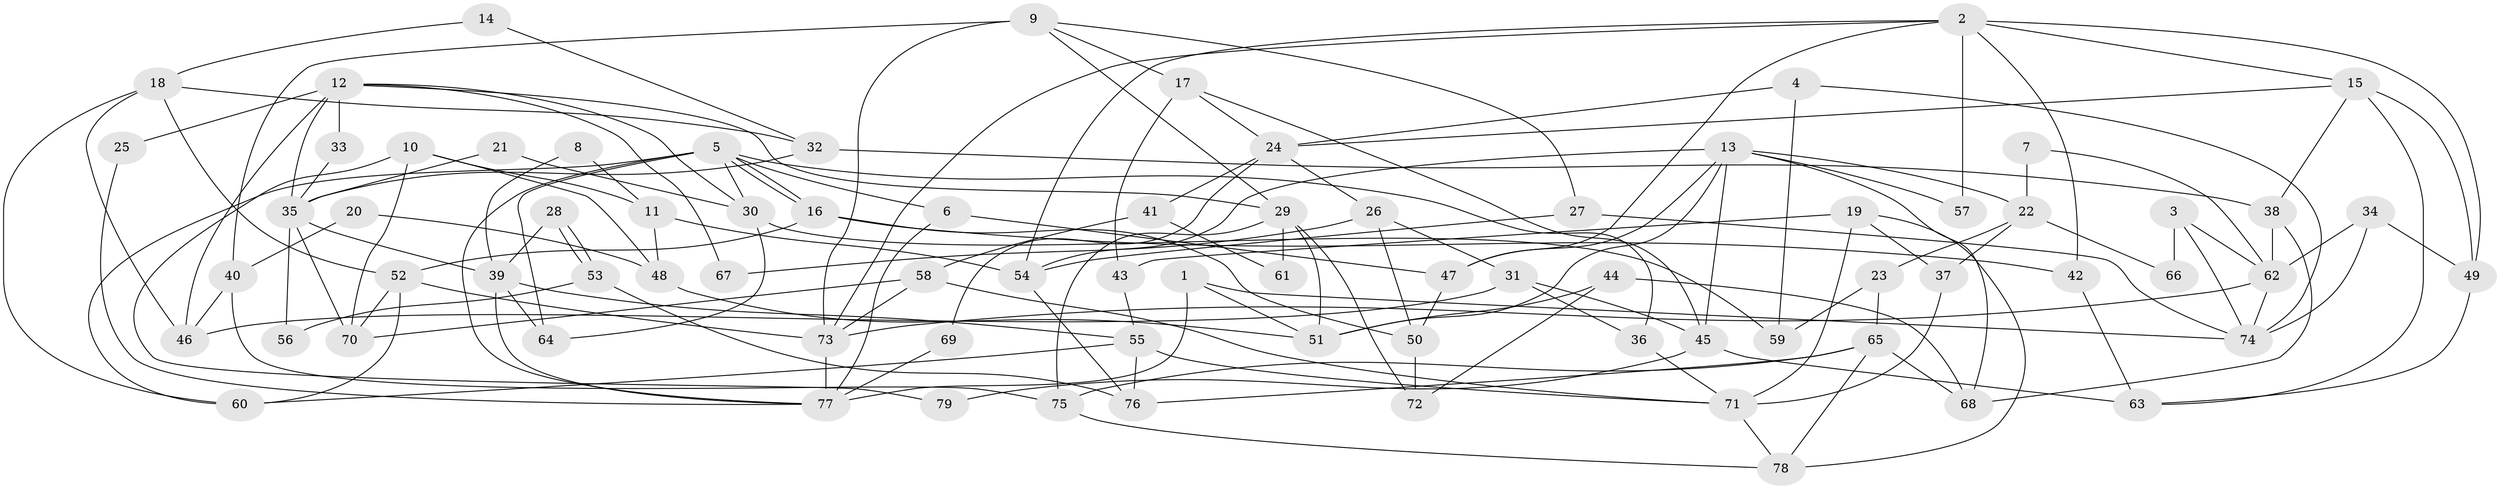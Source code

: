 // coarse degree distribution, {3: 0.20833333333333334, 7: 0.10416666666666667, 4: 0.14583333333333334, 8: 0.08333333333333333, 2: 0.10416666666666667, 6: 0.16666666666666666, 5: 0.16666666666666666, 9: 0.020833333333333332}
// Generated by graph-tools (version 1.1) at 2025/23/03/03/25 07:23:57]
// undirected, 79 vertices, 158 edges
graph export_dot {
graph [start="1"]
  node [color=gray90,style=filled];
  1;
  2;
  3;
  4;
  5;
  6;
  7;
  8;
  9;
  10;
  11;
  12;
  13;
  14;
  15;
  16;
  17;
  18;
  19;
  20;
  21;
  22;
  23;
  24;
  25;
  26;
  27;
  28;
  29;
  30;
  31;
  32;
  33;
  34;
  35;
  36;
  37;
  38;
  39;
  40;
  41;
  42;
  43;
  44;
  45;
  46;
  47;
  48;
  49;
  50;
  51;
  52;
  53;
  54;
  55;
  56;
  57;
  58;
  59;
  60;
  61;
  62;
  63;
  64;
  65;
  66;
  67;
  68;
  69;
  70;
  71;
  72;
  73;
  74;
  75;
  76;
  77;
  78;
  79;
  1 -- 74;
  1 -- 77;
  1 -- 51;
  2 -- 49;
  2 -- 15;
  2 -- 42;
  2 -- 47;
  2 -- 54;
  2 -- 57;
  2 -- 73;
  3 -- 62;
  3 -- 74;
  3 -- 66;
  4 -- 24;
  4 -- 74;
  4 -- 59;
  5 -- 16;
  5 -- 16;
  5 -- 64;
  5 -- 6;
  5 -- 30;
  5 -- 36;
  5 -- 60;
  5 -- 77;
  6 -- 77;
  6 -- 47;
  7 -- 62;
  7 -- 22;
  8 -- 11;
  8 -- 39;
  9 -- 73;
  9 -- 40;
  9 -- 17;
  9 -- 27;
  9 -- 29;
  10 -- 48;
  10 -- 70;
  10 -- 11;
  10 -- 79;
  11 -- 54;
  11 -- 48;
  12 -- 29;
  12 -- 30;
  12 -- 25;
  12 -- 33;
  12 -- 35;
  12 -- 46;
  12 -- 67;
  13 -- 54;
  13 -- 47;
  13 -- 22;
  13 -- 45;
  13 -- 51;
  13 -- 57;
  13 -- 68;
  14 -- 18;
  14 -- 32;
  15 -- 63;
  15 -- 38;
  15 -- 24;
  15 -- 49;
  16 -- 52;
  16 -- 42;
  16 -- 50;
  17 -- 24;
  17 -- 43;
  17 -- 45;
  18 -- 32;
  18 -- 52;
  18 -- 46;
  18 -- 60;
  19 -- 78;
  19 -- 43;
  19 -- 37;
  19 -- 71;
  20 -- 48;
  20 -- 40;
  21 -- 30;
  21 -- 35;
  22 -- 37;
  22 -- 23;
  22 -- 66;
  23 -- 65;
  23 -- 59;
  24 -- 26;
  24 -- 41;
  24 -- 69;
  25 -- 77;
  26 -- 50;
  26 -- 31;
  26 -- 67;
  27 -- 54;
  27 -- 74;
  28 -- 53;
  28 -- 53;
  28 -- 39;
  29 -- 51;
  29 -- 61;
  29 -- 72;
  29 -- 75;
  30 -- 59;
  30 -- 64;
  31 -- 46;
  31 -- 45;
  31 -- 36;
  32 -- 35;
  32 -- 38;
  33 -- 35;
  34 -- 74;
  34 -- 49;
  34 -- 62;
  35 -- 39;
  35 -- 56;
  35 -- 70;
  36 -- 71;
  37 -- 71;
  38 -- 62;
  38 -- 68;
  39 -- 55;
  39 -- 77;
  39 -- 64;
  40 -- 75;
  40 -- 46;
  41 -- 58;
  41 -- 61;
  42 -- 63;
  43 -- 55;
  44 -- 51;
  44 -- 72;
  44 -- 68;
  45 -- 63;
  45 -- 79;
  47 -- 50;
  48 -- 51;
  49 -- 63;
  50 -- 72;
  52 -- 70;
  52 -- 60;
  52 -- 73;
  53 -- 76;
  53 -- 56;
  54 -- 76;
  55 -- 71;
  55 -- 60;
  55 -- 76;
  58 -- 73;
  58 -- 71;
  58 -- 70;
  62 -- 73;
  62 -- 74;
  65 -- 68;
  65 -- 78;
  65 -- 75;
  65 -- 76;
  69 -- 77;
  71 -- 78;
  73 -- 77;
  75 -- 78;
}
